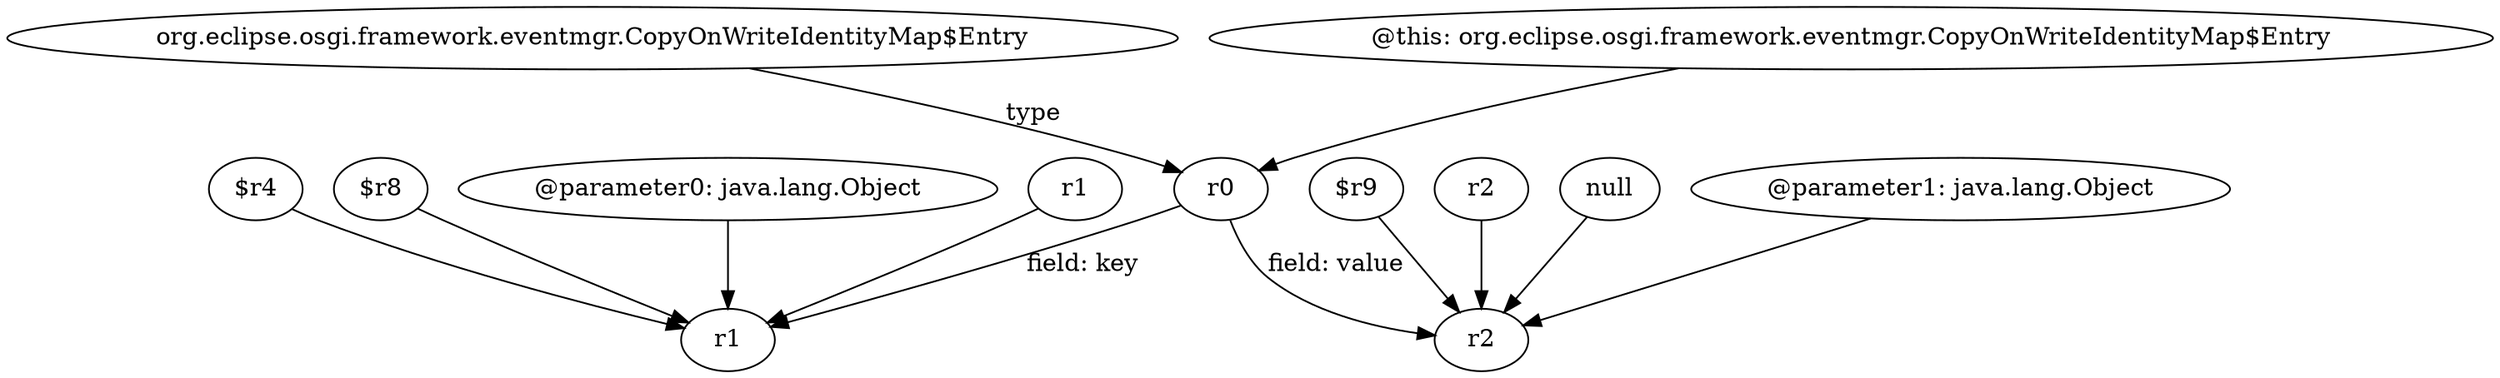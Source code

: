 digraph g {
0[label="r0"]
1[label="r1"]
0->1[label="field: key"]
2[label="$r9"]
3[label="r2"]
2->3[label=""]
4[label="org.eclipse.osgi.framework.eventmgr.CopyOnWriteIdentityMap$Entry"]
4->0[label="type"]
5[label="r1"]
5->1[label=""]
6[label="$r4"]
6->1[label=""]
7[label="$r8"]
7->1[label=""]
8[label="r2"]
8->3[label=""]
9[label="null"]
9->3[label=""]
10[label="@this: org.eclipse.osgi.framework.eventmgr.CopyOnWriteIdentityMap$Entry"]
10->0[label=""]
11[label="@parameter1: java.lang.Object"]
11->3[label=""]
0->3[label="field: value"]
12[label="@parameter0: java.lang.Object"]
12->1[label=""]
}